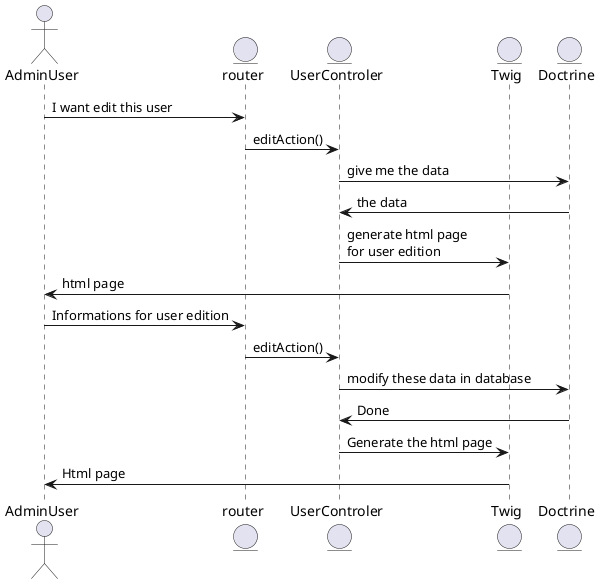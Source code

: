 @startuml
    actor AdminUser
    entity router
    entity UserControler
    entity Twig
    entity Doctrine

    AdminUser -> router : I want edit this user
    router -> UserControler : editAction()
    UserControler->Doctrine : give me the data
    Doctrine->UserControler : the data
    UserControler -> Twig : generate html page \nfor user edition
    Twig -> AdminUser : html page
    AdminUser -> router : Informations for user edition
    router -> UserControler : editAction()
    UserControler -> Doctrine : modify these data in database
    Doctrine -> UserControler : Done
    UserControler -> Twig : Generate the html page
    Twig -> AdminUser : Html page
@enduml